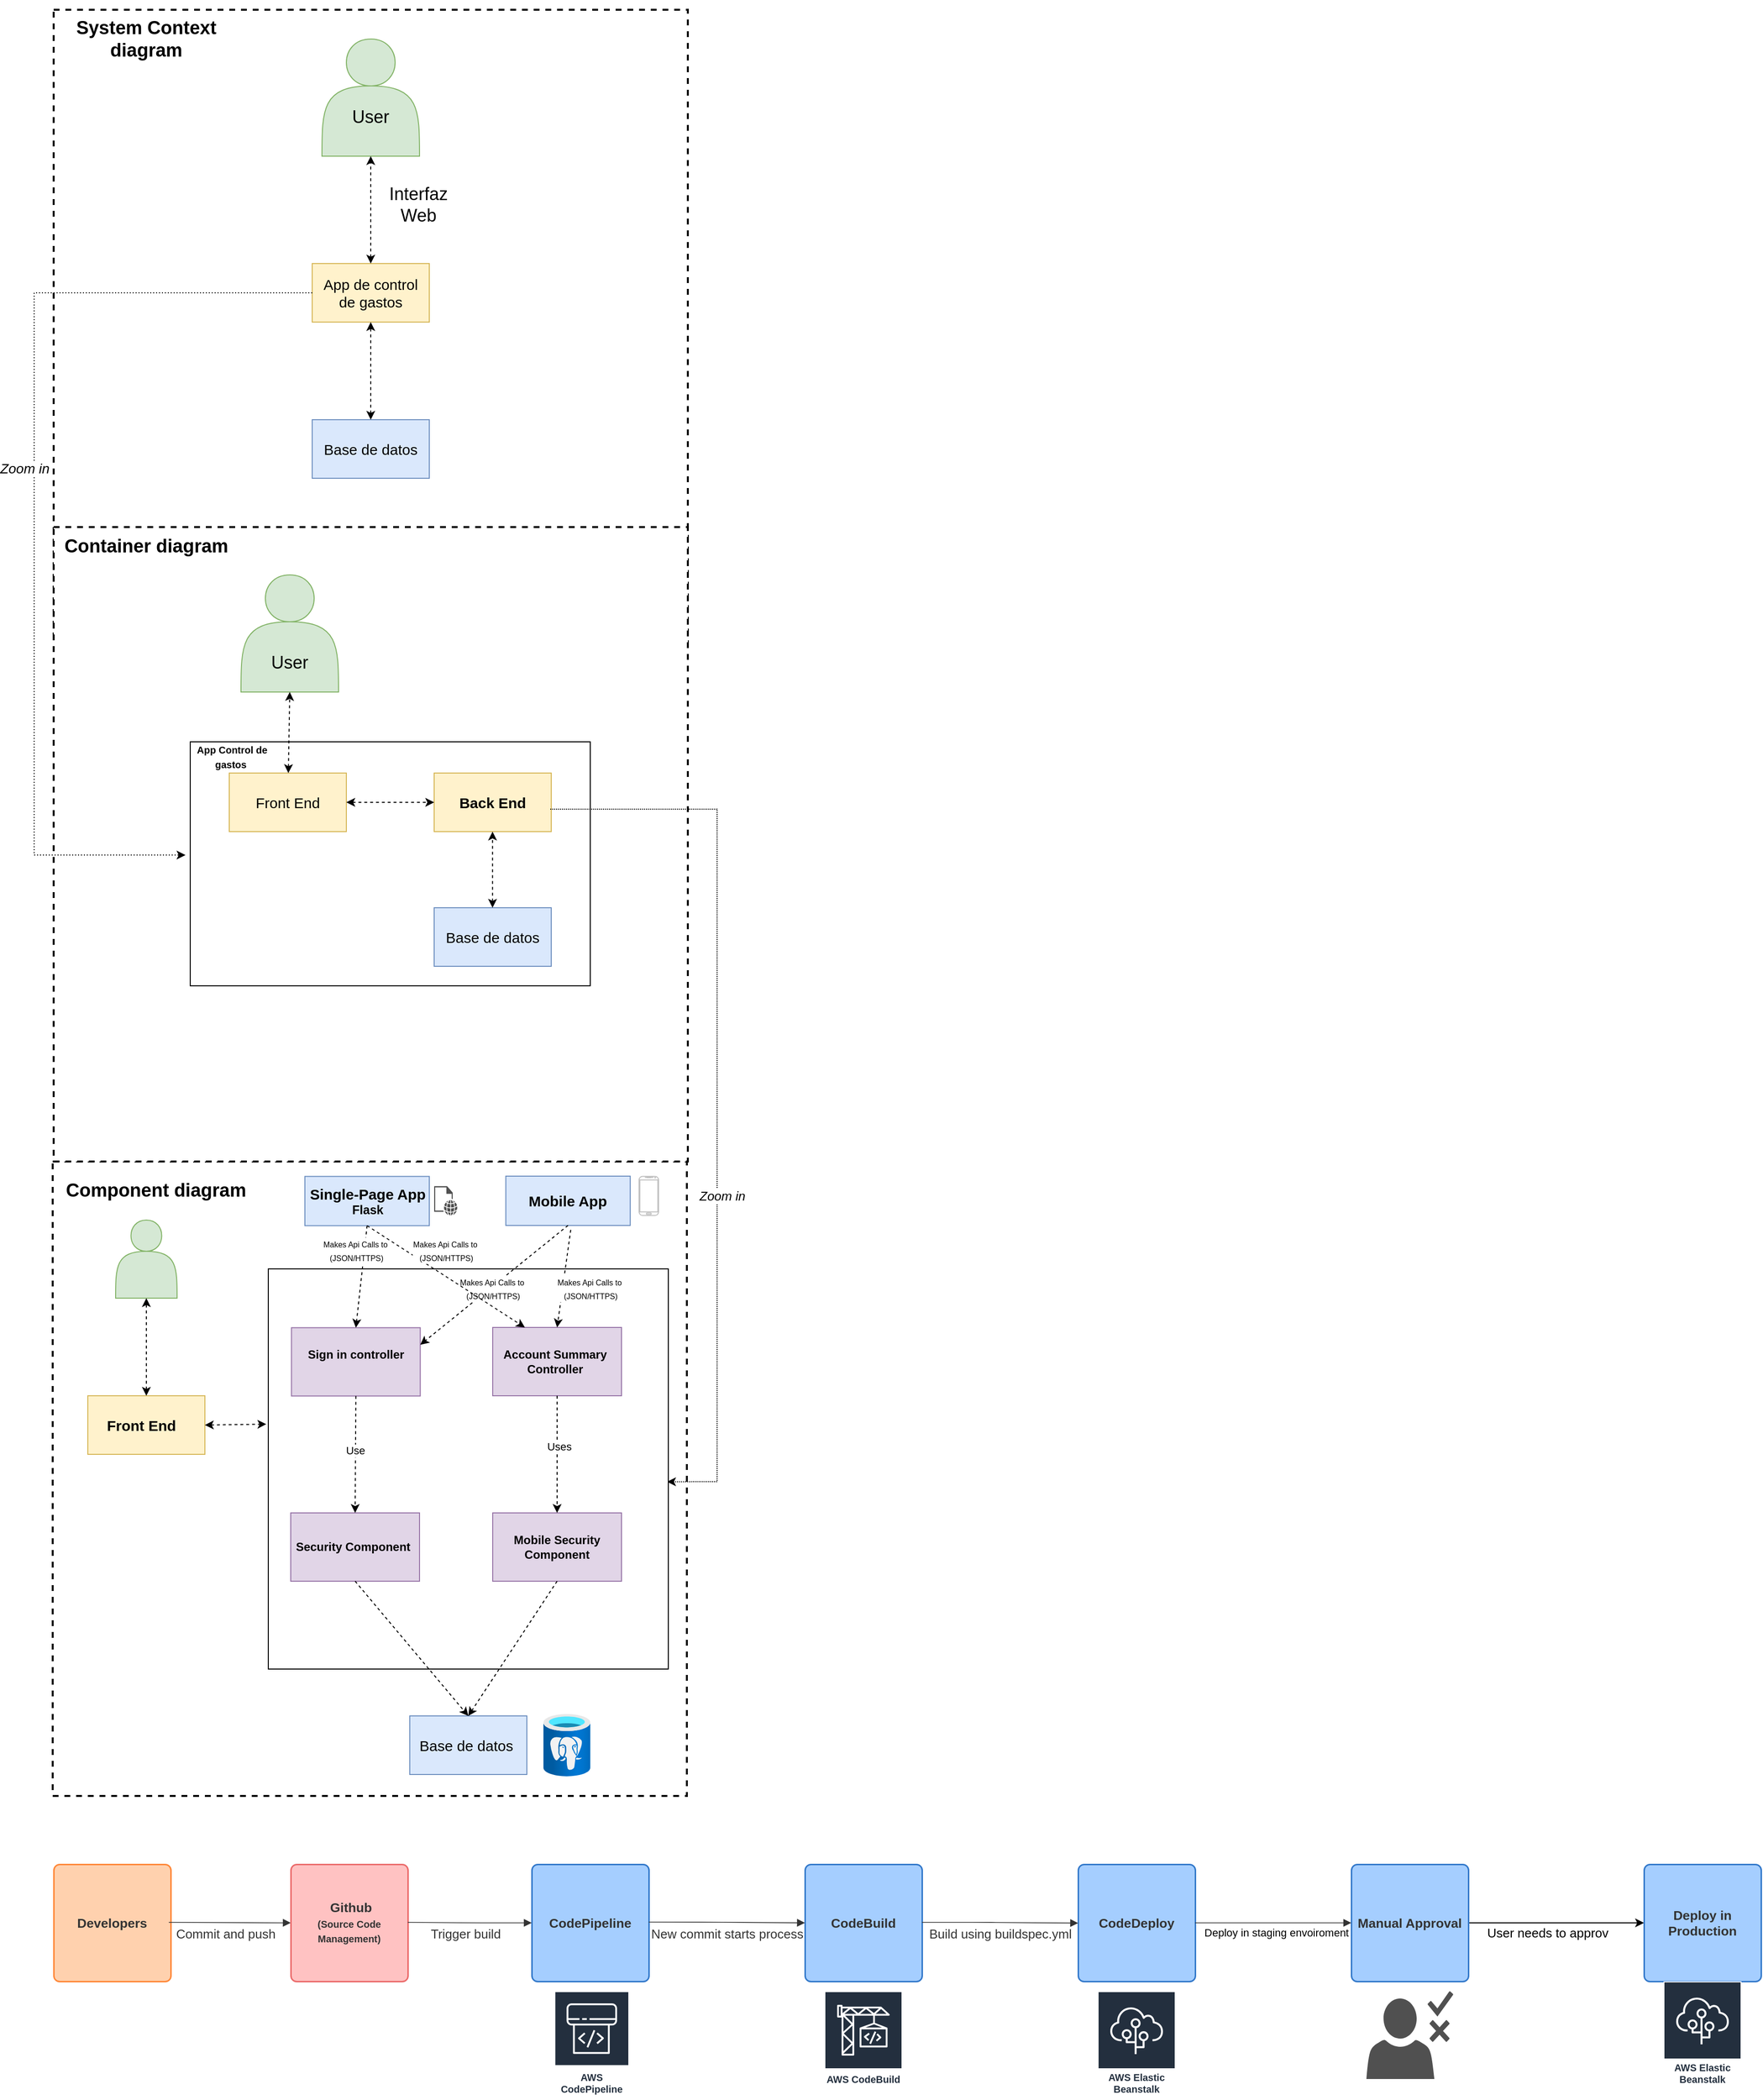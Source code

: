<mxfile version="22.0.8" type="github">
  <diagram name="Página-1" id="FNVlxbY_5hZAIGMPvLUF">
    <mxGraphModel dx="2201" dy="803" grid="1" gridSize="10" guides="1" tooltips="1" connect="1" arrows="1" fold="1" page="1" pageScale="1" pageWidth="827" pageHeight="1169" math="0" shadow="0">
      <root>
        <mxCell id="0" />
        <mxCell id="1" parent="0" />
        <mxCell id="Hy5Di2g71wOpJEAGAoTu-3" value="" style="whiteSpace=wrap;html=1;aspect=fixed;dashed=1;strokeWidth=2;" parent="1" vertex="1">
          <mxGeometry x="39" y="1200" width="650" height="650" as="geometry" />
        </mxCell>
        <mxCell id="ii-14larT71zosDay65v-20" value="" style="whiteSpace=wrap;html=1;aspect=fixed;dashed=1;strokeWidth=2;" parent="1" vertex="1">
          <mxGeometry x="40" y="20" width="650" height="650" as="geometry" />
        </mxCell>
        <mxCell id="ii-14larT71zosDay65v-6" value="" style="shape=actor;whiteSpace=wrap;html=1;fillColor=#d5e8d4;strokeColor=#82b366;" parent="1" vertex="1">
          <mxGeometry x="315" y="50" width="100" height="120" as="geometry" />
        </mxCell>
        <mxCell id="ii-14larT71zosDay65v-8" value="" style="rounded=0;whiteSpace=wrap;html=1;fillColor=#fff2cc;strokeColor=#d6b656;" parent="1" vertex="1">
          <mxGeometry x="305" y="280" width="120" height="60" as="geometry" />
        </mxCell>
        <mxCell id="ii-14larT71zosDay65v-10" value="" style="rounded=0;whiteSpace=wrap;html=1;fillColor=#dae8fc;strokeColor=#6c8ebf;" parent="1" vertex="1">
          <mxGeometry x="305" y="440" width="120" height="60" as="geometry" />
        </mxCell>
        <mxCell id="ii-14larT71zosDay65v-12" value="" style="html=1;labelBackgroundColor=#ffffff;startArrow=classic;startFill=1;startSize=6;endArrow=classic;endFill=1;endSize=6;jettySize=auto;orthogonalLoop=1;strokeWidth=1;dashed=1;fontSize=14;rounded=0;entryX=0.5;entryY=1;entryDx=0;entryDy=0;exitX=0.5;exitY=0;exitDx=0;exitDy=0;" parent="1" source="ii-14larT71zosDay65v-10" target="ii-14larT71zosDay65v-8" edge="1">
          <mxGeometry width="60" height="60" relative="1" as="geometry">
            <mxPoint x="280" y="440" as="sourcePoint" />
            <mxPoint x="340" y="380" as="targetPoint" />
          </mxGeometry>
        </mxCell>
        <mxCell id="ii-14larT71zosDay65v-13" value="" style="html=1;labelBackgroundColor=#ffffff;startArrow=classic;startFill=1;startSize=6;endArrow=classic;endFill=1;endSize=6;jettySize=auto;orthogonalLoop=1;strokeWidth=1;dashed=1;fontSize=14;rounded=0;entryX=0.5;entryY=1;entryDx=0;entryDy=0;jumpSize=6;exitX=0.5;exitY=0;exitDx=0;exitDy=0;" parent="1" source="ii-14larT71zosDay65v-8" target="ii-14larT71zosDay65v-6" edge="1">
          <mxGeometry width="60" height="60" relative="1" as="geometry">
            <mxPoint x="280" y="270" as="sourcePoint" />
            <mxPoint x="340" y="380" as="targetPoint" />
          </mxGeometry>
        </mxCell>
        <mxCell id="ii-14larT71zosDay65v-14" value="&lt;font style=&quot;font-size: 18px;&quot;&gt;User&lt;/font&gt;" style="text;strokeColor=none;align=center;fillColor=none;html=1;verticalAlign=middle;whiteSpace=wrap;rounded=0;" parent="1" vertex="1">
          <mxGeometry x="330" y="110" width="70" height="40" as="geometry" />
        </mxCell>
        <mxCell id="ii-14larT71zosDay65v-15" value="&lt;font style=&quot;font-size: 15px;&quot;&gt;App de control de gastos&lt;/font&gt;" style="text;strokeColor=none;align=center;fillColor=none;html=1;verticalAlign=middle;whiteSpace=wrap;rounded=0;" parent="1" vertex="1">
          <mxGeometry x="315" y="290" width="100" height="40" as="geometry" />
        </mxCell>
        <mxCell id="ii-14larT71zosDay65v-16" value="&lt;font style=&quot;font-size: 15px;&quot;&gt;Base de datos&lt;/font&gt;" style="text;strokeColor=none;align=center;fillColor=none;html=1;verticalAlign=middle;whiteSpace=wrap;rounded=0;" parent="1" vertex="1">
          <mxGeometry x="315" y="450" width="100" height="40" as="geometry" />
        </mxCell>
        <mxCell id="ii-14larT71zosDay65v-18" value="&lt;font style=&quot;font-size: 18px;&quot;&gt;Interfaz Web&lt;/font&gt;" style="text;strokeColor=none;align=center;fillColor=none;html=1;verticalAlign=middle;whiteSpace=wrap;rounded=0;" parent="1" vertex="1">
          <mxGeometry x="369" y="200" width="90" height="40" as="geometry" />
        </mxCell>
        <mxCell id="ii-14larT71zosDay65v-19" value="&lt;b&gt;&lt;font style=&quot;font-size: 19px;&quot;&gt;System Context diagram&lt;/font&gt;&lt;/b&gt;" style="text;strokeColor=none;align=center;fillColor=none;html=1;verticalAlign=middle;whiteSpace=wrap;rounded=0;" parent="1" vertex="1">
          <mxGeometry x="50" y="10" width="170" height="80" as="geometry" />
        </mxCell>
        <mxCell id="tggoakVdAM6RXXFxXQV1-1" value="" style="whiteSpace=wrap;html=1;aspect=fixed;dashed=1;strokeWidth=2;" parent="1" vertex="1">
          <mxGeometry x="40" y="550" width="650" height="650" as="geometry" />
        </mxCell>
        <mxCell id="tggoakVdAM6RXXFxXQV1-2" value="&lt;b&gt;&lt;font style=&quot;font-size: 19px;&quot;&gt;Container diagram&lt;/font&gt;&lt;/b&gt;" style="text;strokeColor=none;align=center;fillColor=none;html=1;verticalAlign=middle;whiteSpace=wrap;rounded=0;" parent="1" vertex="1">
          <mxGeometry x="50" y="530" width="170" height="80" as="geometry" />
        </mxCell>
        <mxCell id="tggoakVdAM6RXXFxXQV1-5" value="" style="shape=actor;whiteSpace=wrap;html=1;fillColor=#d5e8d4;strokeColor=#82b366;" parent="1" vertex="1">
          <mxGeometry x="232" y="599" width="100" height="120" as="geometry" />
        </mxCell>
        <mxCell id="tggoakVdAM6RXXFxXQV1-27" value="" style="rounded=0;whiteSpace=wrap;html=1;" parent="1" vertex="1">
          <mxGeometry x="180" y="770" width="410" height="250" as="geometry" />
        </mxCell>
        <mxCell id="tggoakVdAM6RXXFxXQV1-6" value="&lt;font style=&quot;font-size: 18px;&quot;&gt;User&lt;/font&gt;" style="text;strokeColor=none;align=center;fillColor=none;html=1;verticalAlign=middle;whiteSpace=wrap;rounded=0;" parent="1" vertex="1">
          <mxGeometry x="247" y="669" width="70" height="40" as="geometry" />
        </mxCell>
        <mxCell id="tggoakVdAM6RXXFxXQV1-8" value="" style="rounded=0;whiteSpace=wrap;html=1;fillColor=#fff2cc;strokeColor=#d6b656;fontStyle=1" parent="1" vertex="1">
          <mxGeometry x="220" y="802" width="120" height="60" as="geometry" />
        </mxCell>
        <mxCell id="tggoakVdAM6RXXFxXQV1-9" value="&lt;font style=&quot;font-size: 15px; font-weight: normal;&quot;&gt;Front End&lt;/font&gt;" style="text;strokeColor=none;align=center;fillColor=none;html=1;verticalAlign=middle;whiteSpace=wrap;rounded=0;fontStyle=1" parent="1" vertex="1">
          <mxGeometry x="230" y="812" width="100" height="40" as="geometry" />
        </mxCell>
        <mxCell id="tggoakVdAM6RXXFxXQV1-10" value="" style="rounded=0;whiteSpace=wrap;html=1;fillColor=#fff2cc;strokeColor=#d6b656;" parent="1" vertex="1">
          <mxGeometry x="430" y="802" width="120" height="60" as="geometry" />
        </mxCell>
        <mxCell id="tggoakVdAM6RXXFxXQV1-11" value="&lt;font style=&quot;font-size: 15px;&quot;&gt;&lt;b&gt;Back End&lt;/b&gt;&lt;/font&gt;" style="text;strokeColor=none;align=center;fillColor=none;html=1;verticalAlign=middle;whiteSpace=wrap;rounded=0;" parent="1" vertex="1">
          <mxGeometry x="440" y="812" width="100" height="40" as="geometry" />
        </mxCell>
        <mxCell id="tggoakVdAM6RXXFxXQV1-15" value="" style="rounded=0;whiteSpace=wrap;html=1;fillColor=#dae8fc;strokeColor=#6c8ebf;" parent="1" vertex="1">
          <mxGeometry x="430" y="940" width="120" height="60" as="geometry" />
        </mxCell>
        <mxCell id="tggoakVdAM6RXXFxXQV1-16" value="&lt;font style=&quot;font-size: 15px;&quot;&gt;Base de datos&lt;/font&gt;" style="text;strokeColor=none;align=center;fillColor=none;html=1;verticalAlign=middle;whiteSpace=wrap;rounded=0;" parent="1" vertex="1">
          <mxGeometry x="440" y="950" width="100" height="40" as="geometry" />
        </mxCell>
        <mxCell id="tggoakVdAM6RXXFxXQV1-23" value="" style="html=1;labelBackgroundColor=#ffffff;startArrow=classic;startFill=1;startSize=6;endArrow=classic;endFill=1;endSize=6;jettySize=auto;orthogonalLoop=1;strokeWidth=1;dashed=1;fontSize=14;rounded=0;entryX=0.5;entryY=1;entryDx=0;entryDy=0;" parent="1" edge="1">
          <mxGeometry width="60" height="60" relative="1" as="geometry">
            <mxPoint x="489.83" y="940" as="sourcePoint" />
            <mxPoint x="489.83" y="862" as="targetPoint" />
          </mxGeometry>
        </mxCell>
        <mxCell id="tggoakVdAM6RXXFxXQV1-24" value="" style="html=1;labelBackgroundColor=#ffffff;startArrow=classic;startFill=1;startSize=6;endArrow=classic;endFill=1;endSize=6;jettySize=auto;orthogonalLoop=1;strokeWidth=1;dashed=1;fontSize=14;rounded=0;entryX=0;entryY=0.5;entryDx=0;entryDy=0;" parent="1" source="tggoakVdAM6RXXFxXQV1-8" target="tggoakVdAM6RXXFxXQV1-10" edge="1">
          <mxGeometry width="60" height="60" relative="1" as="geometry">
            <mxPoint x="380" y="871" as="sourcePoint" />
            <mxPoint x="380" y="793" as="targetPoint" />
          </mxGeometry>
        </mxCell>
        <mxCell id="tggoakVdAM6RXXFxXQV1-25" value="" style="html=1;labelBackgroundColor=#ffffff;startArrow=classic;startFill=1;startSize=6;endArrow=classic;endFill=1;endSize=6;jettySize=auto;orthogonalLoop=1;strokeWidth=1;dashed=1;fontSize=14;rounded=0;entryX=0.5;entryY=1;entryDx=0;entryDy=0;" parent="1" source="tggoakVdAM6RXXFxXQV1-8" target="tggoakVdAM6RXXFxXQV1-5" edge="1">
          <mxGeometry width="60" height="60" relative="1" as="geometry">
            <mxPoint x="300" y="797" as="sourcePoint" />
            <mxPoint x="300" y="719" as="targetPoint" />
          </mxGeometry>
        </mxCell>
        <mxCell id="tggoakVdAM6RXXFxXQV1-28" value="&lt;b&gt;&lt;font style=&quot;font-size: 10px;&quot;&gt;App Control de gastos&amp;nbsp;&lt;/font&gt;&lt;/b&gt;" style="text;strokeColor=none;align=center;fillColor=none;html=1;verticalAlign=middle;whiteSpace=wrap;rounded=0;" parent="1" vertex="1">
          <mxGeometry x="171" y="745" width="104" height="80" as="geometry" />
        </mxCell>
        <mxCell id="Hy5Di2g71wOpJEAGAoTu-4" value="&lt;b&gt;&lt;font style=&quot;font-size: 19px;&quot;&gt;Component diagram&lt;/font&gt;&lt;/b&gt;" style="text;strokeColor=none;align=center;fillColor=none;html=1;verticalAlign=middle;whiteSpace=wrap;rounded=0;" parent="1" vertex="1">
          <mxGeometry x="50" y="1190" width="190" height="80" as="geometry" />
        </mxCell>
        <mxCell id="Hy5Di2g71wOpJEAGAoTu-5" value="" style="endArrow=classic;html=1;rounded=0;entryX=-0.012;entryY=0.464;entryDx=0;entryDy=0;exitX=0;exitY=0.5;exitDx=0;exitDy=0;entryPerimeter=0;dashed=1;dashPattern=1 2;" parent="1" source="ii-14larT71zosDay65v-8" target="tggoakVdAM6RXXFxXQV1-27" edge="1">
          <mxGeometry width="50" height="50" relative="1" as="geometry">
            <mxPoint x="425" y="310" as="sourcePoint" />
            <mxPoint x="475" y="260" as="targetPoint" />
            <Array as="points">
              <mxPoint x="20" y="310" />
              <mxPoint x="20" y="630" />
              <mxPoint x="20" y="886" />
            </Array>
          </mxGeometry>
        </mxCell>
        <mxCell id="_gJMpbhh8tDrJYMOvGbk-4" value="&lt;font style=&quot;font-size: 14px;&quot;&gt;&lt;i&gt;Zoom in&lt;/i&gt;&lt;/font&gt;" style="edgeLabel;html=1;align=center;verticalAlign=middle;resizable=0;points=[];" parent="Hy5Di2g71wOpJEAGAoTu-5" vertex="1" connectable="0">
          <mxGeometry x="-0.083" y="-2" relative="1" as="geometry">
            <mxPoint x="-8" y="-1" as="offset" />
          </mxGeometry>
        </mxCell>
        <mxCell id="_gJMpbhh8tDrJYMOvGbk-2" value="" style="endArrow=classic;html=1;rounded=0;exitX=0.992;exitY=0.617;exitDx=0;exitDy=0;exitPerimeter=0;entryX=0.997;entryY=0.532;entryDx=0;entryDy=0;entryPerimeter=0;dashed=1;dashPattern=1 1;" parent="1" source="tggoakVdAM6RXXFxXQV1-10" target="_gJMpbhh8tDrJYMOvGbk-10" edge="1">
          <mxGeometry width="50" height="50" relative="1" as="geometry">
            <mxPoint x="740" y="830" as="sourcePoint" />
            <mxPoint x="760" y="1460" as="targetPoint" />
            <Array as="points">
              <mxPoint x="720" y="839" />
              <mxPoint x="720" y="1130" />
              <mxPoint x="720" y="1350" />
              <mxPoint x="720" y="1528" />
            </Array>
          </mxGeometry>
        </mxCell>
        <mxCell id="_gJMpbhh8tDrJYMOvGbk-15" value="&lt;font size=&quot;1&quot; style=&quot;&quot;&gt;&lt;i style=&quot;font-size: 13px;&quot;&gt;Zoom in&lt;/i&gt;&lt;/font&gt;" style="edgeLabel;html=1;align=center;verticalAlign=middle;resizable=0;points=[];" parent="_gJMpbhh8tDrJYMOvGbk-2" vertex="1" connectable="0">
          <mxGeometry x="0.245" y="5" relative="1" as="geometry">
            <mxPoint as="offset" />
          </mxGeometry>
        </mxCell>
        <mxCell id="_gJMpbhh8tDrJYMOvGbk-5" value="" style="shape=actor;whiteSpace=wrap;html=1;fillColor=#d5e8d4;strokeColor=#82b366;" parent="1" vertex="1">
          <mxGeometry x="103.5" y="1260" width="63" height="80" as="geometry" />
        </mxCell>
        <mxCell id="_gJMpbhh8tDrJYMOvGbk-7" value="" style="rounded=0;whiteSpace=wrap;html=1;fillColor=#fff2cc;strokeColor=#d6b656;fontStyle=1" parent="1" vertex="1">
          <mxGeometry x="75" y="1440" width="120" height="60" as="geometry" />
        </mxCell>
        <mxCell id="_gJMpbhh8tDrJYMOvGbk-8" value="&lt;font style=&quot;font-size: 15px;&quot;&gt;Front End&lt;/font&gt;" style="text;strokeColor=none;align=center;fillColor=none;html=1;verticalAlign=middle;whiteSpace=wrap;rounded=0;fontStyle=1" parent="1" vertex="1">
          <mxGeometry x="80" y="1450" width="100" height="40" as="geometry" />
        </mxCell>
        <mxCell id="_gJMpbhh8tDrJYMOvGbk-9" value="" style="html=1;labelBackgroundColor=#ffffff;startArrow=classic;startFill=1;startSize=6;endArrow=classic;endFill=1;endSize=6;jettySize=auto;orthogonalLoop=1;strokeWidth=1;dashed=1;fontSize=14;rounded=0;entryX=0.5;entryY=1;entryDx=0;entryDy=0;exitX=0.5;exitY=0;exitDx=0;exitDy=0;" parent="1" source="_gJMpbhh8tDrJYMOvGbk-7" target="_gJMpbhh8tDrJYMOvGbk-5" edge="1">
          <mxGeometry width="60" height="60" relative="1" as="geometry">
            <mxPoint x="222.5" y="1473" as="sourcePoint" />
            <mxPoint x="223.5" y="1390" as="targetPoint" />
          </mxGeometry>
        </mxCell>
        <mxCell id="_gJMpbhh8tDrJYMOvGbk-10" value="" style="whiteSpace=wrap;html=1;aspect=fixed;" parent="1" vertex="1">
          <mxGeometry x="260" y="1310" width="410" height="410" as="geometry" />
        </mxCell>
        <mxCell id="_gJMpbhh8tDrJYMOvGbk-16" value="" style="rounded=0;whiteSpace=wrap;html=1;fillColor=#dae8fc;strokeColor=#6c8ebf;" parent="1" vertex="1">
          <mxGeometry x="405" y="1768" width="120" height="60" as="geometry" />
        </mxCell>
        <mxCell id="_gJMpbhh8tDrJYMOvGbk-18" value="&lt;font style=&quot;font-size: 15px;&quot;&gt;Base de datos&lt;/font&gt;" style="text;strokeColor=none;align=center;fillColor=none;html=1;verticalAlign=middle;whiteSpace=wrap;rounded=0;" parent="1" vertex="1">
          <mxGeometry x="412.75" y="1778" width="100" height="40" as="geometry" />
        </mxCell>
        <mxCell id="_gJMpbhh8tDrJYMOvGbk-21" value="" style="html=1;labelBackgroundColor=#ffffff;startArrow=classic;startFill=1;startSize=6;endArrow=classic;endFill=1;endSize=6;jettySize=auto;orthogonalLoop=1;strokeWidth=1;dashed=1;fontSize=14;rounded=0;entryX=-0.005;entryY=0.388;entryDx=0;entryDy=0;entryPerimeter=0;exitX=1;exitY=0.5;exitDx=0;exitDy=0;" parent="1" source="_gJMpbhh8tDrJYMOvGbk-7" target="_gJMpbhh8tDrJYMOvGbk-10" edge="1">
          <mxGeometry width="60" height="60" relative="1" as="geometry">
            <mxPoint x="280" y="1480" as="sourcePoint" />
            <mxPoint x="340" y="1420" as="targetPoint" />
          </mxGeometry>
        </mxCell>
        <mxCell id="_gJMpbhh8tDrJYMOvGbk-23" value="Developers" style="html=1;overflow=block;blockSpacing=1;whiteSpace=wrap;fontSize=13.3;fontColor=#333333;fontStyle=1;spacing=3.8;strokeColor=#ff8839;strokeOpacity=100;fillOpacity=100;rounded=1;absoluteArcSize=1;arcSize=12;fillColor=#ffd1ae;strokeWidth=1.5;lucidId=1Or1wSXF6LF5;" parent="1" vertex="1">
          <mxGeometry x="40" y="1920" width="120" height="120" as="geometry" />
        </mxCell>
        <mxCell id="_gJMpbhh8tDrJYMOvGbk-24" value="" style="html=1;jettySize=18;whiteSpace=wrap;fontSize=13;strokeColor=#333333;strokeOpacity=100;strokeWidth=0.8;rounded=1;arcSize=24;edgeStyle=orthogonalEdgeStyle;startArrow=none;endArrow=block;endFill=1;exitX=1.006;exitY=0.5;exitPerimeter=0;entryX=0;entryY=0.5;lucidId=1Or1CxaxygNt;entryDx=0;entryDy=0;" parent="1" target="_gJMpbhh8tDrJYMOvGbk-26" edge="1">
          <mxGeometry width="100" height="100" relative="1" as="geometry">
            <Array as="points" />
            <mxPoint x="158" y="1979.5" as="sourcePoint" />
            <mxPoint x="247" y="1979.5" as="targetPoint" />
          </mxGeometry>
        </mxCell>
        <mxCell id="_gJMpbhh8tDrJYMOvGbk-25" value="Commit and push" style="text;html=1;resizable=0;labelBackgroundColor=default;align=center;verticalAlign=middle;fontColor=#333333;fontSize=13;" parent="_gJMpbhh8tDrJYMOvGbk-24" vertex="1">
          <mxGeometry x="-0.104" relative="1" as="geometry">
            <mxPoint x="2" y="11" as="offset" />
          </mxGeometry>
        </mxCell>
        <mxCell id="_gJMpbhh8tDrJYMOvGbk-26" value="&amp;nbsp;Github&lt;br&gt;&lt;font style=&quot;font-size: 10px;&quot;&gt;(Source Code Management)&lt;/font&gt;" style="html=1;overflow=block;blockSpacing=1;whiteSpace=wrap;fontSize=13.3;fontColor=#333333;fontStyle=1;align=center;spacing=3.8;strokeColor=#eb6b6b;strokeOpacity=100;fillOpacity=100;rounded=1;absoluteArcSize=1;arcSize=12;fillColor=#ffc2c2;strokeWidth=1.5;lucidId=1Or1vpvwBhke;" parent="1" vertex="1">
          <mxGeometry x="283" y="1920" width="120" height="120" as="geometry" />
        </mxCell>
        <mxCell id="_gJMpbhh8tDrJYMOvGbk-27" value="" style="html=1;overflow=block;blockSpacing=1;whiteSpace=wrap;shape=image;fontSize=13;spacing=0;strokeColor=none;strokeOpacity=100;strokeWidth=0;image=https://images.lucid.app/images/f42d08c9-c1d0-442b-8088-03787e16d446/content;imageAspect=0;lucidId=TfN4gsgTVULl;" parent="1" vertex="1">
          <mxGeometry x="57.5" y="2050" width="85" height="100" as="geometry" />
        </mxCell>
        <mxCell id="_gJMpbhh8tDrJYMOvGbk-31" value="CodePipeline" style="html=1;overflow=block;blockSpacing=1;whiteSpace=wrap;fontSize=13.3;fontColor=#333333;fontStyle=1;align=center;spacing=3.8;strokeColor=#3278ca;strokeOpacity=100;fillOpacity=100;rounded=1;absoluteArcSize=1;arcSize=12;fillColor=#a5ceff;strokeWidth=1.5;lucidId=1Or1ZV6D_4ka;" parent="1" vertex="1">
          <mxGeometry x="530" y="1920" width="120" height="120" as="geometry" />
        </mxCell>
        <mxCell id="_gJMpbhh8tDrJYMOvGbk-32" value="" style="html=1;jettySize=18;whiteSpace=wrap;fontSize=13;strokeColor=#333333;strokeOpacity=100;strokeWidth=0.8;rounded=1;arcSize=24;edgeStyle=orthogonalEdgeStyle;startArrow=none;endArrow=block;endFill=1;exitX=1.006;exitY=0.5;exitPerimeter=0;lucidId=1Or1CxaxygNt;" parent="1" edge="1">
          <mxGeometry width="100" height="100" relative="1" as="geometry">
            <Array as="points" />
            <mxPoint x="403" y="1979.5" as="sourcePoint" />
            <mxPoint x="530" y="1980" as="targetPoint" />
          </mxGeometry>
        </mxCell>
        <mxCell id="_gJMpbhh8tDrJYMOvGbk-33" value="Trigger build" style="text;html=1;resizable=0;labelBackgroundColor=default;align=center;verticalAlign=middle;fontColor=#333333;fontSize=13;" parent="_gJMpbhh8tDrJYMOvGbk-32" vertex="1">
          <mxGeometry x="-0.104" relative="1" as="geometry">
            <mxPoint x="2" y="11" as="offset" />
          </mxGeometry>
        </mxCell>
        <mxCell id="_gJMpbhh8tDrJYMOvGbk-34" value="AWS CodePipeline" style="sketch=0;outlineConnect=0;fontColor=#232F3E;gradientColor=none;strokeColor=#ffffff;fillColor=#232F3E;dashed=0;verticalLabelPosition=middle;verticalAlign=bottom;align=center;html=1;whiteSpace=wrap;fontSize=10;fontStyle=1;spacing=3;shape=mxgraph.aws4.productIcon;prIcon=mxgraph.aws4.codepipeline;" parent="1" vertex="1">
          <mxGeometry x="553.19" y="2050" width="76.81" height="110" as="geometry" />
        </mxCell>
        <mxCell id="_gJMpbhh8tDrJYMOvGbk-35" value="" style="shape=image;html=1;verticalAlign=top;verticalLabelPosition=bottom;labelBackgroundColor=#ffffff;imageAspect=0;aspect=fixed;image=https://cdn4.iconfinder.com/data/icons/ionicons/512/icon-social-github-128.png" parent="1" vertex="1">
          <mxGeometry x="298" y="2050" width="90" height="90" as="geometry" />
        </mxCell>
        <mxCell id="_gJMpbhh8tDrJYMOvGbk-37" value="AWS CodeBuild" style="sketch=0;outlineConnect=0;fontColor=#232F3E;gradientColor=none;strokeColor=#ffffff;fillColor=#232F3E;dashed=0;verticalLabelPosition=middle;verticalAlign=bottom;align=center;html=1;whiteSpace=wrap;fontSize=10;fontStyle=1;spacing=3;shape=mxgraph.aws4.productIcon;prIcon=mxgraph.aws4.codebuild;" parent="1" vertex="1">
          <mxGeometry x="830" y="2050" width="80" height="100" as="geometry" />
        </mxCell>
        <mxCell id="_gJMpbhh8tDrJYMOvGbk-38" value="CodeBuild" style="html=1;overflow=block;blockSpacing=1;whiteSpace=wrap;fontSize=13.3;fontColor=#333333;fontStyle=1;align=center;spacing=3.8;strokeColor=#3278ca;strokeOpacity=100;fillOpacity=100;rounded=1;absoluteArcSize=1;arcSize=12;fillColor=#a5ceff;strokeWidth=1.5;lucidId=1Or1ZV6D_4ka;" parent="1" vertex="1">
          <mxGeometry x="810" y="1920" width="120" height="120" as="geometry" />
        </mxCell>
        <mxCell id="_gJMpbhh8tDrJYMOvGbk-39" value="" style="html=1;jettySize=18;whiteSpace=wrap;fontSize=13;strokeColor=#333333;strokeOpacity=100;strokeWidth=0.8;rounded=1;arcSize=24;edgeStyle=orthogonalEdgeStyle;startArrow=none;endArrow=block;endFill=1;exitX=1.006;exitY=0.5;exitPerimeter=0;lucidId=1Or1CxaxygNt;entryX=0;entryY=0.5;entryDx=0;entryDy=0;" parent="1" target="_gJMpbhh8tDrJYMOvGbk-38" edge="1">
          <mxGeometry width="100" height="100" relative="1" as="geometry">
            <Array as="points">
              <mxPoint x="714" y="1979" />
            </Array>
            <mxPoint x="650" y="1979.25" as="sourcePoint" />
            <mxPoint x="780" y="1980" as="targetPoint" />
          </mxGeometry>
        </mxCell>
        <mxCell id="_gJMpbhh8tDrJYMOvGbk-40" value="New commit starts process" style="text;html=1;resizable=0;labelBackgroundColor=default;align=center;verticalAlign=middle;fontColor=#333333;fontSize=13;imageWidth=30;imageHeight=24;" parent="_gJMpbhh8tDrJYMOvGbk-39" vertex="1">
          <mxGeometry x="-0.104" relative="1" as="geometry">
            <mxPoint x="8" y="11" as="offset" />
          </mxGeometry>
        </mxCell>
        <mxCell id="_gJMpbhh8tDrJYMOvGbk-41" value="CodeDeploy" style="html=1;overflow=block;blockSpacing=1;whiteSpace=wrap;fontSize=13.3;fontColor=#333333;fontStyle=1;align=center;spacing=3.8;strokeColor=#3278ca;strokeOpacity=100;fillOpacity=100;rounded=1;absoluteArcSize=1;arcSize=12;fillColor=#a5ceff;strokeWidth=1.5;lucidId=1Or1ZV6D_4ka;" parent="1" vertex="1">
          <mxGeometry x="1090" y="1920" width="120" height="120" as="geometry" />
        </mxCell>
        <mxCell id="_gJMpbhh8tDrJYMOvGbk-42" value="" style="html=1;jettySize=18;whiteSpace=wrap;fontSize=13;strokeColor=#333333;strokeOpacity=100;strokeWidth=0.8;rounded=1;arcSize=24;edgeStyle=orthogonalEdgeStyle;startArrow=none;endArrow=block;endFill=1;exitX=1.006;exitY=0.5;exitPerimeter=0;lucidId=1Or1CxaxygNt;entryX=0;entryY=0.5;entryDx=0;entryDy=0;" parent="1" edge="1">
          <mxGeometry width="100" height="100" relative="1" as="geometry">
            <Array as="points">
              <mxPoint x="994" y="1979.25" />
            </Array>
            <mxPoint x="930" y="1979.5" as="sourcePoint" />
            <mxPoint x="1090" y="1980.25" as="targetPoint" />
          </mxGeometry>
        </mxCell>
        <mxCell id="_gJMpbhh8tDrJYMOvGbk-43" value="Build using buildspec.yml" style="text;html=1;resizable=0;labelBackgroundColor=default;align=center;verticalAlign=middle;fontColor=#333333;fontSize=13;imageWidth=30;imageHeight=24;" parent="_gJMpbhh8tDrJYMOvGbk-42" vertex="1">
          <mxGeometry x="-0.104" relative="1" as="geometry">
            <mxPoint x="8" y="11" as="offset" />
          </mxGeometry>
        </mxCell>
        <mxCell id="_gJMpbhh8tDrJYMOvGbk-45" value="AWS Elastic Beanstalk" style="sketch=0;outlineConnect=0;fontColor=#232F3E;gradientColor=none;strokeColor=#ffffff;fillColor=#232F3E;dashed=0;verticalLabelPosition=middle;verticalAlign=bottom;align=center;html=1;whiteSpace=wrap;fontSize=10;fontStyle=1;spacing=3;shape=mxgraph.aws4.productIcon;prIcon=mxgraph.aws4.elastic_beanstalk;" parent="1" vertex="1">
          <mxGeometry x="1110" y="2050" width="80" height="110" as="geometry" />
        </mxCell>
        <mxCell id="_gJMpbhh8tDrJYMOvGbk-54" value="" style="edgeStyle=orthogonalEdgeStyle;rounded=0;orthogonalLoop=1;jettySize=auto;html=1;" parent="1" source="_gJMpbhh8tDrJYMOvGbk-46" target="_gJMpbhh8tDrJYMOvGbk-53" edge="1">
          <mxGeometry relative="1" as="geometry" />
        </mxCell>
        <mxCell id="_gJMpbhh8tDrJYMOvGbk-56" value="User needs to approv" style="edgeLabel;html=1;align=center;verticalAlign=middle;resizable=0;points=[];fontSize=13;" parent="_gJMpbhh8tDrJYMOvGbk-54" vertex="1" connectable="0">
          <mxGeometry x="-0.1" relative="1" as="geometry">
            <mxPoint y="10" as="offset" />
          </mxGeometry>
        </mxCell>
        <mxCell id="_gJMpbhh8tDrJYMOvGbk-46" value="Manual Approval" style="html=1;overflow=block;blockSpacing=1;whiteSpace=wrap;fontSize=13.3;fontColor=#333333;fontStyle=1;align=center;spacing=3.8;strokeColor=#3278ca;strokeOpacity=100;fillOpacity=100;rounded=1;absoluteArcSize=1;arcSize=12;fillColor=#a5ceff;strokeWidth=1.5;lucidId=1Or1ZV6D_4ka;" parent="1" vertex="1">
          <mxGeometry x="1370" y="1920" width="120" height="120" as="geometry" />
        </mxCell>
        <mxCell id="_gJMpbhh8tDrJYMOvGbk-49" value="" style="html=1;jettySize=18;whiteSpace=wrap;fontSize=13;strokeColor=#333333;strokeOpacity=100;strokeWidth=0.8;rounded=1;arcSize=24;edgeStyle=orthogonalEdgeStyle;startArrow=none;endArrow=block;endFill=1;exitX=1;exitY=0.5;lucidId=1Or1CxaxygNt;exitDx=0;exitDy=0;entryX=0;entryY=0.5;entryDx=0;entryDy=0;" parent="1" source="_gJMpbhh8tDrJYMOvGbk-41" target="_gJMpbhh8tDrJYMOvGbk-46" edge="1">
          <mxGeometry width="100" height="100" relative="1" as="geometry">
            <Array as="points" />
            <mxPoint x="1220" y="1979.5" as="sourcePoint" />
            <mxPoint x="1370" y="1980" as="targetPoint" />
          </mxGeometry>
        </mxCell>
        <mxCell id="BxXoKM4GenrI-60Gv8yd-1" value="Deploy in staging envoiroment" style="edgeLabel;html=1;align=center;verticalAlign=middle;resizable=0;points=[];" parent="_gJMpbhh8tDrJYMOvGbk-49" vertex="1" connectable="0">
          <mxGeometry x="-0.073" y="-4" relative="1" as="geometry">
            <mxPoint x="9" y="6" as="offset" />
          </mxGeometry>
        </mxCell>
        <mxCell id="_gJMpbhh8tDrJYMOvGbk-51" value="" style="sketch=0;pointerEvents=1;shadow=0;dashed=0;html=1;strokeColor=none;fillColor=#505050;labelPosition=center;verticalLabelPosition=bottom;verticalAlign=top;outlineConnect=0;align=center;shape=mxgraph.office.users.approver;" parent="1" vertex="1">
          <mxGeometry x="1385.5" y="2050" width="89" height="90" as="geometry" />
        </mxCell>
        <mxCell id="_gJMpbhh8tDrJYMOvGbk-53" value="Deploy in Production" style="html=1;overflow=block;blockSpacing=1;whiteSpace=wrap;fontSize=13.3;fontColor=#333333;fontStyle=1;align=center;spacing=3.8;strokeColor=#3278ca;strokeOpacity=100;fillOpacity=100;rounded=1;absoluteArcSize=1;arcSize=12;fillColor=#a5ceff;strokeWidth=1.5;lucidId=1Or1ZV6D_4ka;" parent="1" vertex="1">
          <mxGeometry x="1670" y="1920" width="120" height="120" as="geometry" />
        </mxCell>
        <mxCell id="_gJMpbhh8tDrJYMOvGbk-55" value="AWS Elastic Beanstalk" style="sketch=0;outlineConnect=0;fontColor=#232F3E;gradientColor=none;strokeColor=#ffffff;fillColor=#232F3E;dashed=0;verticalLabelPosition=middle;verticalAlign=bottom;align=center;html=1;whiteSpace=wrap;fontSize=10;fontStyle=1;spacing=3;shape=mxgraph.aws4.productIcon;prIcon=mxgraph.aws4.elastic_beanstalk;" parent="1" vertex="1">
          <mxGeometry x="1690" y="2040" width="80" height="110" as="geometry" />
        </mxCell>
        <mxCell id="bMQTNXucKIsjqaGq3fRy-1" value="&lt;span style=&quot;font-size: 15px;&quot;&gt;Single-Page App&lt;/span&gt;&lt;br&gt;&lt;span style=&quot;font-size: 12.5px;&quot;&gt;Flask&lt;br&gt;&lt;/span&gt;" style="text;strokeColor=#6c8ebf;align=center;fillColor=#dae8fc;html=1;verticalAlign=middle;whiteSpace=wrap;rounded=0;fontStyle=1" parent="1" vertex="1">
          <mxGeometry x="297.5" y="1215.25" width="127.5" height="50.5" as="geometry" />
        </mxCell>
        <mxCell id="bMQTNXucKIsjqaGq3fRy-2" value="&lt;span style=&quot;font-size: 15px;&quot;&gt;Mobile App&lt;/span&gt;" style="text;strokeColor=#6c8ebf;align=center;fillColor=#dae8fc;html=1;verticalAlign=middle;whiteSpace=wrap;rounded=0;fontStyle=1" parent="1" vertex="1">
          <mxGeometry x="503.44" y="1215" width="127.5" height="50.5" as="geometry" />
        </mxCell>
        <mxCell id="bMQTNXucKIsjqaGq3fRy-3" value="" style="sketch=0;pointerEvents=1;shadow=0;dashed=0;html=1;strokeColor=none;fillColor=#505050;labelPosition=center;verticalLabelPosition=bottom;verticalAlign=top;outlineConnect=0;align=center;shape=mxgraph.office.concepts.web_page;" parent="1" vertex="1">
          <mxGeometry x="430" y="1225.25" width="23.75" height="30" as="geometry" />
        </mxCell>
        <mxCell id="bMQTNXucKIsjqaGq3fRy-4" value="" style="verticalLabelPosition=bottom;verticalAlign=top;html=1;shadow=0;dashed=0;strokeWidth=1;shape=mxgraph.android.phone2;strokeColor=#c0c0c0;" parent="1" vertex="1">
          <mxGeometry x="640" y="1215.25" width="20" height="40" as="geometry" />
        </mxCell>
        <mxCell id="bMQTNXucKIsjqaGq3fRy-5" value="" style="rounded=0;whiteSpace=wrap;html=1;fillColor=#e1d5e7;strokeColor=#9673a6;" parent="1" vertex="1">
          <mxGeometry x="283.75" y="1370.25" width="132" height="70" as="geometry" />
        </mxCell>
        <mxCell id="bMQTNXucKIsjqaGq3fRy-6" value="&lt;font style=&quot;font-size: 12px;&quot;&gt;Sign in controller&lt;br&gt;&lt;br&gt;&lt;/font&gt;" style="text;strokeColor=none;align=center;fillColor=none;html=1;verticalAlign=middle;whiteSpace=wrap;rounded=0;fontStyle=1" parent="1" vertex="1">
          <mxGeometry x="286" y="1379.75" width="127.5" height="50.5" as="geometry" />
        </mxCell>
        <mxCell id="bMQTNXucKIsjqaGq3fRy-8" value="" style="image;aspect=fixed;html=1;points=[];align=center;fontSize=12;image=img/lib/azure2/databases/Azure_Database_PostgreSQL_Server.svg;" parent="1" vertex="1">
          <mxGeometry x="542" y="1766" width="48" height="64" as="geometry" />
        </mxCell>
        <mxCell id="bMQTNXucKIsjqaGq3fRy-11" value="" style="html=1;labelBackgroundColor=#ffffff;startArrow=none;startFill=0;startSize=6;endArrow=classic;endFill=1;endSize=6;jettySize=auto;orthogonalLoop=1;strokeWidth=1;dashed=1;fontSize=14;rounded=0;exitX=0.5;exitY=1;exitDx=0;exitDy=0;entryX=1;entryY=0.25;entryDx=0;entryDy=0;" parent="1" source="bMQTNXucKIsjqaGq3fRy-2" target="bMQTNXucKIsjqaGq3fRy-5" edge="1">
          <mxGeometry width="60" height="60" relative="1" as="geometry">
            <mxPoint x="503.44" y="1390" as="sourcePoint" />
            <mxPoint x="563.44" y="1330" as="targetPoint" />
          </mxGeometry>
        </mxCell>
        <mxCell id="bMQTNXucKIsjqaGq3fRy-12" value="&lt;font style=&quot;font-size: 8px;&quot;&gt;Makes Api Calls to&amp;nbsp;&lt;br&gt;(JSON/HTTPS)&lt;/font&gt;" style="edgeLabel;html=1;align=center;verticalAlign=middle;resizable=0;points=[];" parent="bMQTNXucKIsjqaGq3fRy-11" vertex="1" connectable="0">
          <mxGeometry x="0.183" y="-1" relative="1" as="geometry">
            <mxPoint x="13" y="-7" as="offset" />
          </mxGeometry>
        </mxCell>
        <mxCell id="bMQTNXucKIsjqaGq3fRy-15" value="" style="html=1;labelBackgroundColor=#ffffff;startArrow=none;startFill=0;startSize=6;endArrow=classic;endFill=1;endSize=6;jettySize=auto;orthogonalLoop=1;strokeWidth=1;dashed=1;fontSize=14;rounded=0;exitX=0.5;exitY=1;exitDx=0;exitDy=0;entryX=0.5;entryY=0;entryDx=0;entryDy=0;" parent="1" source="bMQTNXucKIsjqaGq3fRy-1" target="bMQTNXucKIsjqaGq3fRy-5" edge="1">
          <mxGeometry width="60" height="60" relative="1" as="geometry">
            <mxPoint x="483" y="1440" as="sourcePoint" />
            <mxPoint x="350" y="1340" as="targetPoint" />
          </mxGeometry>
        </mxCell>
        <mxCell id="bMQTNXucKIsjqaGq3fRy-16" value="&lt;font style=&quot;font-size: 8px;&quot;&gt;Makes Api Calls to&amp;nbsp;&lt;br&gt;(JSON/HTTPS)&lt;/font&gt;" style="edgeLabel;html=1;align=center;verticalAlign=middle;resizable=0;points=[];" parent="bMQTNXucKIsjqaGq3fRy-15" vertex="1" connectable="0">
          <mxGeometry x="0.183" y="-1" relative="1" as="geometry">
            <mxPoint x="-4" y="-37" as="offset" />
          </mxGeometry>
        </mxCell>
        <mxCell id="bMQTNXucKIsjqaGq3fRy-17" value="" style="rounded=0;whiteSpace=wrap;html=1;fillColor=#e1d5e7;strokeColor=#9673a6;" parent="1" vertex="1">
          <mxGeometry x="283" y="1560" width="132" height="70" as="geometry" />
        </mxCell>
        <mxCell id="bMQTNXucKIsjqaGq3fRy-18" value="" style="html=1;labelBackgroundColor=#ffffff;startArrow=none;startFill=0;startSize=6;endArrow=classic;endFill=1;endSize=6;jettySize=auto;orthogonalLoop=1;strokeWidth=1;dashed=1;fontSize=14;rounded=0;exitX=0.5;exitY=1;exitDx=0;exitDy=0;entryX=0.5;entryY=0;entryDx=0;entryDy=0;" parent="1" source="bMQTNXucKIsjqaGq3fRy-5" target="bMQTNXucKIsjqaGq3fRy-17" edge="1">
          <mxGeometry width="60" height="60" relative="1" as="geometry">
            <mxPoint x="540" y="1540" as="sourcePoint" />
            <mxPoint x="600" y="1480" as="targetPoint" />
          </mxGeometry>
        </mxCell>
        <mxCell id="bMQTNXucKIsjqaGq3fRy-28" value="Use" style="edgeLabel;html=1;align=center;verticalAlign=middle;resizable=0;points=[];" parent="bMQTNXucKIsjqaGq3fRy-18" vertex="1" connectable="0">
          <mxGeometry x="-0.077" y="-1" relative="1" as="geometry">
            <mxPoint as="offset" />
          </mxGeometry>
        </mxCell>
        <mxCell id="bMQTNXucKIsjqaGq3fRy-20" value="&lt;font style=&quot;font-size: 12px;&quot;&gt;Security Component&lt;br&gt;&lt;/font&gt;" style="text;strokeColor=none;align=center;fillColor=none;html=1;verticalAlign=middle;whiteSpace=wrap;rounded=0;fontStyle=1" parent="1" vertex="1">
          <mxGeometry x="283" y="1569.75" width="127.5" height="50.5" as="geometry" />
        </mxCell>
        <mxCell id="bMQTNXucKIsjqaGq3fRy-22" value="" style="rounded=0;whiteSpace=wrap;html=1;fillColor=#e1d5e7;strokeColor=#9673a6;" parent="1" vertex="1">
          <mxGeometry x="490" y="1370" width="132" height="70" as="geometry" />
        </mxCell>
        <mxCell id="bMQTNXucKIsjqaGq3fRy-23" value="&lt;b&gt;Mobile Security Component&lt;/b&gt;" style="rounded=0;whiteSpace=wrap;html=1;fillColor=#e1d5e7;strokeColor=#9673a6;" parent="1" vertex="1">
          <mxGeometry x="490" y="1560" width="132" height="70" as="geometry" />
        </mxCell>
        <mxCell id="bMQTNXucKIsjqaGq3fRy-26" value="" style="html=1;labelBackgroundColor=#ffffff;startArrow=none;startFill=0;startSize=6;endArrow=classic;endFill=1;endSize=6;jettySize=auto;orthogonalLoop=1;strokeWidth=1;dashed=1;fontSize=14;rounded=0;entryX=0.5;entryY=0;entryDx=0;entryDy=0;" parent="1" target="bMQTNXucKIsjqaGq3fRy-22" edge="1">
          <mxGeometry width="60" height="60" relative="1" as="geometry">
            <mxPoint x="570" y="1270" as="sourcePoint" />
            <mxPoint x="860" y="1270" as="targetPoint" />
          </mxGeometry>
        </mxCell>
        <mxCell id="bMQTNXucKIsjqaGq3fRy-27" value="&lt;font style=&quot;font-size: 8px;&quot;&gt;Makes Api Calls to&amp;nbsp;&lt;br&gt;(JSON/HTTPS)&lt;/font&gt;" style="edgeLabel;html=1;align=center;verticalAlign=middle;resizable=0;points=[];" parent="bMQTNXucKIsjqaGq3fRy-26" vertex="1" connectable="0">
          <mxGeometry x="0.183" y="-1" relative="1" as="geometry">
            <mxPoint x="29" y="1" as="offset" />
          </mxGeometry>
        </mxCell>
        <mxCell id="bMQTNXucKIsjqaGq3fRy-21" value="&lt;font style=&quot;font-size: 12px;&quot;&gt;Account Summary Controller&lt;br&gt;&lt;/font&gt;" style="text;strokeColor=none;align=center;fillColor=none;html=1;verticalAlign=middle;whiteSpace=wrap;rounded=0;fontStyle=1" parent="1" vertex="1">
          <mxGeometry x="490" y="1380" width="127.5" height="50.5" as="geometry" />
        </mxCell>
        <mxCell id="bMQTNXucKIsjqaGq3fRy-31" value="" style="html=1;labelBackgroundColor=#ffffff;startArrow=none;startFill=0;startSize=6;endArrow=classic;endFill=1;endSize=6;jettySize=auto;orthogonalLoop=1;strokeWidth=1;dashed=1;fontSize=14;rounded=0;exitX=0.5;exitY=1;exitDx=0;exitDy=0;entryX=0.25;entryY=0;entryDx=0;entryDy=0;" parent="1" source="bMQTNXucKIsjqaGq3fRy-1" target="bMQTNXucKIsjqaGq3fRy-22" edge="1">
          <mxGeometry width="60" height="60" relative="1" as="geometry">
            <mxPoint x="371" y="1276" as="sourcePoint" />
            <mxPoint x="360" y="1380" as="targetPoint" />
          </mxGeometry>
        </mxCell>
        <mxCell id="bMQTNXucKIsjqaGq3fRy-32" value="&lt;font style=&quot;font-size: 8px;&quot;&gt;Makes Api Calls to&amp;nbsp;&lt;br&gt;(JSON/HTTPS)&lt;/font&gt;" style="edgeLabel;html=1;align=center;verticalAlign=middle;resizable=0;points=[];" parent="bMQTNXucKIsjqaGq3fRy-31" vertex="1" connectable="0">
          <mxGeometry x="0.183" y="-1" relative="1" as="geometry">
            <mxPoint x="-15" y="-38" as="offset" />
          </mxGeometry>
        </mxCell>
        <mxCell id="bMQTNXucKIsjqaGq3fRy-34" value="" style="html=1;labelBackgroundColor=#ffffff;startArrow=none;startFill=0;startSize=6;endArrow=classic;endFill=1;endSize=6;jettySize=auto;orthogonalLoop=1;strokeWidth=1;dashed=1;fontSize=14;rounded=0;exitX=0.5;exitY=1;exitDx=0;exitDy=0;entryX=0.5;entryY=0;entryDx=0;entryDy=0;" parent="1" source="bMQTNXucKIsjqaGq3fRy-17" target="_gJMpbhh8tDrJYMOvGbk-16" edge="1">
          <mxGeometry width="60" height="60" relative="1" as="geometry">
            <mxPoint x="540" y="1540" as="sourcePoint" />
            <mxPoint x="600" y="1480" as="targetPoint" />
          </mxGeometry>
        </mxCell>
        <mxCell id="VxAytH9GkFiHixFTGCm9-1" value="" style="html=1;labelBackgroundColor=#ffffff;startArrow=none;startFill=0;startSize=6;endArrow=classic;endFill=1;endSize=6;jettySize=auto;orthogonalLoop=1;strokeWidth=1;dashed=1;fontSize=14;rounded=0;" edge="1" parent="1" source="bMQTNXucKIsjqaGq3fRy-22" target="bMQTNXucKIsjqaGq3fRy-23">
          <mxGeometry width="60" height="60" relative="1" as="geometry">
            <mxPoint x="537.19" y="1520" as="sourcePoint" />
            <mxPoint x="597.19" y="1460" as="targetPoint" />
          </mxGeometry>
        </mxCell>
        <mxCell id="VxAytH9GkFiHixFTGCm9-3" value="Uses" style="edgeLabel;html=1;align=center;verticalAlign=middle;resizable=0;points=[];" vertex="1" connectable="0" parent="VxAytH9GkFiHixFTGCm9-1">
          <mxGeometry x="-0.133" y="2" relative="1" as="geometry">
            <mxPoint as="offset" />
          </mxGeometry>
        </mxCell>
        <mxCell id="VxAytH9GkFiHixFTGCm9-2" value="" style="html=1;labelBackgroundColor=#ffffff;startArrow=none;startFill=0;startSize=6;endArrow=classic;endFill=1;endSize=6;jettySize=auto;orthogonalLoop=1;strokeWidth=1;dashed=1;fontSize=14;rounded=0;exitX=0.5;exitY=1;exitDx=0;exitDy=0;entryX=0.5;entryY=0;entryDx=0;entryDy=0;" edge="1" parent="1" source="bMQTNXucKIsjqaGq3fRy-23" target="_gJMpbhh8tDrJYMOvGbk-16">
          <mxGeometry width="60" height="60" relative="1" as="geometry">
            <mxPoint x="610" y="1680" as="sourcePoint" />
            <mxPoint x="460" y="1760" as="targetPoint" />
          </mxGeometry>
        </mxCell>
      </root>
    </mxGraphModel>
  </diagram>
</mxfile>
